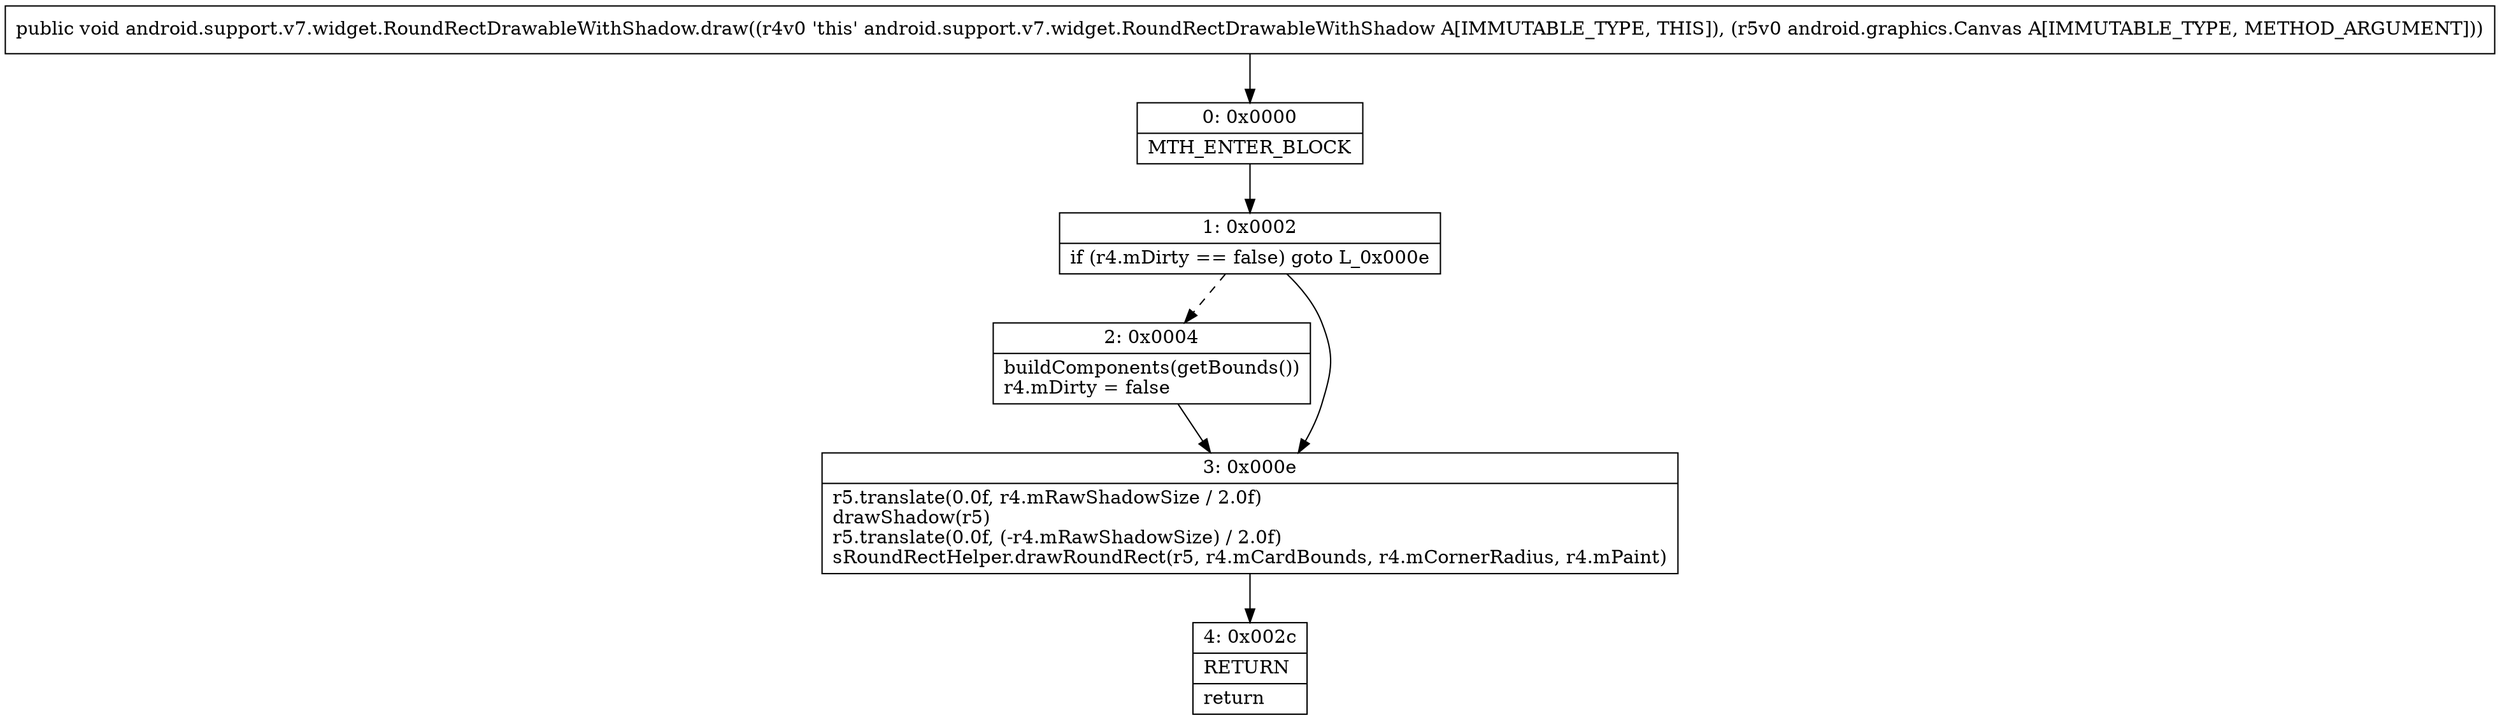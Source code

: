 digraph "CFG forandroid.support.v7.widget.RoundRectDrawableWithShadow.draw(Landroid\/graphics\/Canvas;)V" {
Node_0 [shape=record,label="{0\:\ 0x0000|MTH_ENTER_BLOCK\l}"];
Node_1 [shape=record,label="{1\:\ 0x0002|if (r4.mDirty == false) goto L_0x000e\l}"];
Node_2 [shape=record,label="{2\:\ 0x0004|buildComponents(getBounds())\lr4.mDirty = false\l}"];
Node_3 [shape=record,label="{3\:\ 0x000e|r5.translate(0.0f, r4.mRawShadowSize \/ 2.0f)\ldrawShadow(r5)\lr5.translate(0.0f, (\-r4.mRawShadowSize) \/ 2.0f)\lsRoundRectHelper.drawRoundRect(r5, r4.mCardBounds, r4.mCornerRadius, r4.mPaint)\l}"];
Node_4 [shape=record,label="{4\:\ 0x002c|RETURN\l|return\l}"];
MethodNode[shape=record,label="{public void android.support.v7.widget.RoundRectDrawableWithShadow.draw((r4v0 'this' android.support.v7.widget.RoundRectDrawableWithShadow A[IMMUTABLE_TYPE, THIS]), (r5v0 android.graphics.Canvas A[IMMUTABLE_TYPE, METHOD_ARGUMENT])) }"];
MethodNode -> Node_0;
Node_0 -> Node_1;
Node_1 -> Node_2[style=dashed];
Node_1 -> Node_3;
Node_2 -> Node_3;
Node_3 -> Node_4;
}

